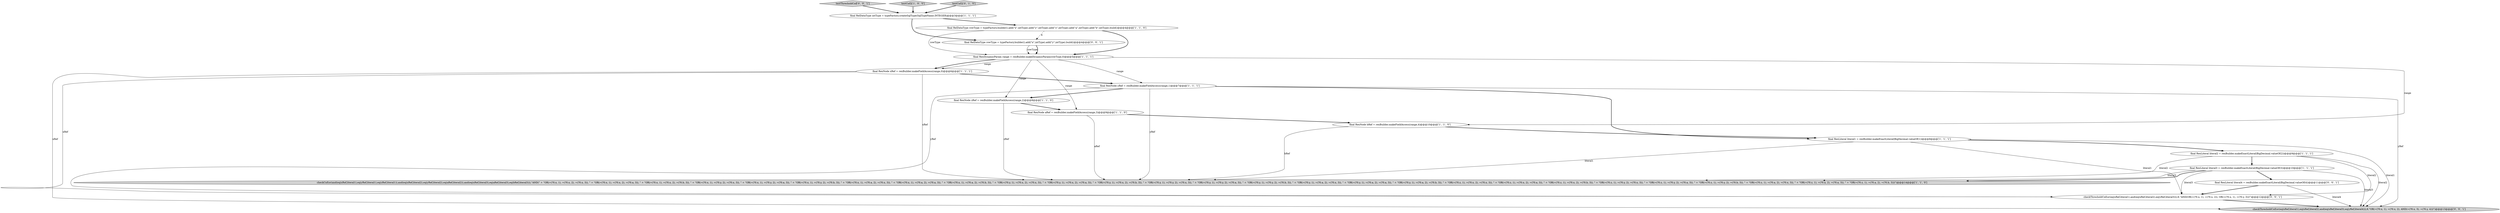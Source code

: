digraph {
7 [style = filled, label = "checkCnf(or(and(eq(xRef,literal1),eq(yRef,literal1),eq(zRef,literal1)),and(eq(xRef,literal2),eq(yRef,literal2),eq(aRef,literal2)),and(eq(xRef,literal3),eq(aRef,literal3),eq(bRef,literal3))),\"AND(\" + \"OR(=(?0.x, 1), =(?0.x, 2), =(?0.x, 3)), \" + \"OR(=(?0.x, 1), =(?0.x, 2), =(?0.a, 3)), \" + \"OR(=(?0.x, 1), =(?0.x, 2), =(?0.b, 3)), \" + \"OR(=(?0.x, 1), =(?0.y, 2), =(?0.x, 3)), \" + \"OR(=(?0.x, 1), =(?0.y, 2), =(?0.a, 3)), \" + \"OR(=(?0.x, 1), =(?0.y, 2), =(?0.b, 3)), \" + \"OR(=(?0.x, 1), =(?0.a, 2), =(?0.x, 3)), \" + \"OR(=(?0.x, 1), =(?0.a, 2), =(?0.a, 3)), \" + \"OR(=(?0.x, 1), =(?0.a, 2), =(?0.b, 3)), \" + \"OR(=(?0.y, 1), =(?0.x, 2), =(?0.x, 3)), \" + \"OR(=(?0.y, 1), =(?0.x, 2), =(?0.a, 3)), \" + \"OR(=(?0.y, 1), =(?0.x, 2), =(?0.b, 3)), \" + \"OR(=(?0.y, 1), =(?0.y, 2), =(?0.x, 3)), \" + \"OR(=(?0.y, 1), =(?0.y, 2), =(?0.a, 3)), \" + \"OR(=(?0.y, 1), =(?0.y, 2), =(?0.b, 3)), \" + \"OR(=(?0.y, 1), =(?0.a, 2), =(?0.x, 3)), \" + \"OR(=(?0.y, 1), =(?0.a, 2), =(?0.a, 3)), \" + \"OR(=(?0.y, 1), =(?0.a, 2), =(?0.b, 3)), \" + \"OR(=(?0.z, 1), =(?0.x, 2), =(?0.x, 3)), \" + \"OR(=(?0.z, 1), =(?0.x, 2), =(?0.a, 3)), \" + \"OR(=(?0.z, 1), =(?0.x, 2), =(?0.b, 3)), \" + \"OR(=(?0.z, 1), =(?0.y, 2), =(?0.x, 3)), \" + \"OR(=(?0.z, 1), =(?0.y, 2), =(?0.a, 3)), \" + \"OR(=(?0.z, 1), =(?0.y, 2), =(?0.b, 3)), \" + \"OR(=(?0.z, 1), =(?0.a, 2), =(?0.x, 3)), \" + \"OR(=(?0.z, 1), =(?0.a, 2), =(?0.a, 3)), \" + \"OR(=(?0.z, 1), =(?0.a, 2), =(?0.b, 3)))\")@@@14@@@['1', '1', '0']", fillcolor = lightgray, shape = ellipse image = "AAA0AAABBB1BBB"];
5 [style = filled, label = "final RelDataType intType = typeFactory.createSqlType(SqlTypeName.INTEGER)@@@3@@@['1', '1', '1']", fillcolor = white, shape = ellipse image = "AAA0AAABBB1BBB"];
14 [style = filled, label = "final RelDataType rowType = typeFactory.builder().add(\"x\",intType).add(\"y\",intType).build()@@@4@@@['0', '0', '1']", fillcolor = white, shape = ellipse image = "AAA0AAABBB3BBB"];
16 [style = filled, label = "testThresholdCnf['0', '0', '1']", fillcolor = lightgray, shape = diamond image = "AAA0AAABBB3BBB"];
1 [style = filled, label = "final RexLiteral literal1 = rexBuilder.makeExactLiteral(BigDecimal.valueOf(1))@@@8@@@['1', '1', '1']", fillcolor = white, shape = ellipse image = "AAA0AAABBB1BBB"];
2 [style = filled, label = "final RexLiteral literal3 = rexBuilder.makeExactLiteral(BigDecimal.valueOf(3))@@@10@@@['1', '1', '1']", fillcolor = white, shape = ellipse image = "AAA0AAABBB1BBB"];
10 [style = filled, label = "final RexLiteral literal2 = rexBuilder.makeExactLiteral(BigDecimal.valueOf(2))@@@9@@@['1', '1', '1']", fillcolor = white, shape = ellipse image = "AAA0AAABBB1BBB"];
15 [style = filled, label = "checkThresholdCnf(or(eq(xRef,literal1),eq(xRef,literal2),and(eq(xRef,literal3),eq(yRef,literal4))),8,\"OR(=(?0.x, 1), =(?0.x, 2), AND(=(?0.x, 3), =(?0.y, 4)))\")@@@13@@@['0', '0', '1']", fillcolor = lightgray, shape = ellipse image = "AAA0AAABBB3BBB"];
11 [style = filled, label = "final RexNode aRef = rexBuilder.makeFieldAccess(range,3)@@@9@@@['1', '1', '0']", fillcolor = white, shape = ellipse image = "AAA0AAABBB1BBB"];
12 [style = filled, label = "final RexDynamicParam range = rexBuilder.makeDynamicParam(rowType,0)@@@5@@@['1', '1', '1']", fillcolor = white, shape = ellipse image = "AAA0AAABBB1BBB"];
18 [style = filled, label = "final RexLiteral literal4 = rexBuilder.makeExactLiteral(BigDecimal.valueOf(4))@@@11@@@['0', '0', '1']", fillcolor = white, shape = ellipse image = "AAA0AAABBB3BBB"];
8 [style = filled, label = "final RexNode xRef = rexBuilder.makeFieldAccess(range,0)@@@6@@@['1', '1', '1']", fillcolor = white, shape = ellipse image = "AAA0AAABBB1BBB"];
3 [style = filled, label = "final RexNode bRef = rexBuilder.makeFieldAccess(range,4)@@@10@@@['1', '1', '0']", fillcolor = white, shape = ellipse image = "AAA0AAABBB1BBB"];
4 [style = filled, label = "testCnf2['1', '0', '0']", fillcolor = lightgray, shape = diamond image = "AAA0AAABBB1BBB"];
6 [style = filled, label = "final RelDataType rowType = typeFactory.builder().add(\"x\",intType).add(\"y\",intType).add(\"z\",intType).add(\"a\",intType).add(\"b\",intType).build()@@@4@@@['1', '1', '0']", fillcolor = white, shape = ellipse image = "AAA0AAABBB1BBB"];
17 [style = filled, label = "checkThresholdCnf(or(eq(xRef,literal1),and(eq(xRef,literal2),eq(yRef,literal3))),8,\"AND(OR(=(?0.x, 1), =(?0.x, 2)), OR(=(?0.x, 1), =(?0.y, 3)))\")@@@12@@@['0', '0', '1']", fillcolor = white, shape = ellipse image = "AAA0AAABBB3BBB"];
13 [style = filled, label = "testCnf2['0', '1', '0']", fillcolor = lightgray, shape = diamond image = "AAA0AAABBB2BBB"];
0 [style = filled, label = "final RexNode zRef = rexBuilder.makeFieldAccess(range,2)@@@8@@@['1', '1', '0']", fillcolor = white, shape = ellipse image = "AAA0AAABBB1BBB"];
9 [style = filled, label = "final RexNode yRef = rexBuilder.makeFieldAccess(range,1)@@@7@@@['1', '1', '1']", fillcolor = white, shape = ellipse image = "AAA0AAABBB1BBB"];
10->17 [style = solid, label="literal2"];
12->8 [style = solid, label="range"];
9->0 [style = bold, label=""];
3->1 [style = bold, label=""];
12->0 [style = solid, label="range"];
9->15 [style = solid, label="yRef"];
1->17 [style = solid, label="literal1"];
0->7 [style = solid, label="zRef"];
8->7 [style = solid, label="xRef"];
18->17 [style = bold, label=""];
0->11 [style = bold, label=""];
2->18 [style = bold, label=""];
12->3 [style = solid, label="range"];
5->14 [style = bold, label=""];
8->17 [style = solid, label="xRef"];
6->14 [style = dashed, label="0"];
12->11 [style = solid, label="range"];
3->7 [style = solid, label="bRef"];
18->15 [style = solid, label="literal4"];
9->7 [style = solid, label="yRef"];
1->15 [style = solid, label="literal1"];
2->17 [style = solid, label="literal3"];
6->12 [style = solid, label="rowType"];
5->6 [style = bold, label=""];
9->17 [style = solid, label="yRef"];
14->12 [style = solid, label="rowType"];
10->15 [style = solid, label="literal2"];
11->3 [style = bold, label=""];
2->7 [style = solid, label="literal3"];
2->15 [style = solid, label="literal3"];
12->8 [style = bold, label=""];
14->12 [style = bold, label=""];
17->15 [style = bold, label=""];
8->9 [style = bold, label=""];
13->5 [style = bold, label=""];
16->5 [style = bold, label=""];
8->15 [style = solid, label="xRef"];
10->2 [style = bold, label=""];
2->7 [style = bold, label=""];
10->7 [style = solid, label="literal2"];
9->1 [style = bold, label=""];
1->10 [style = bold, label=""];
4->5 [style = bold, label=""];
12->9 [style = solid, label="range"];
11->7 [style = solid, label="aRef"];
1->7 [style = solid, label="literal1"];
6->12 [style = bold, label=""];
}
